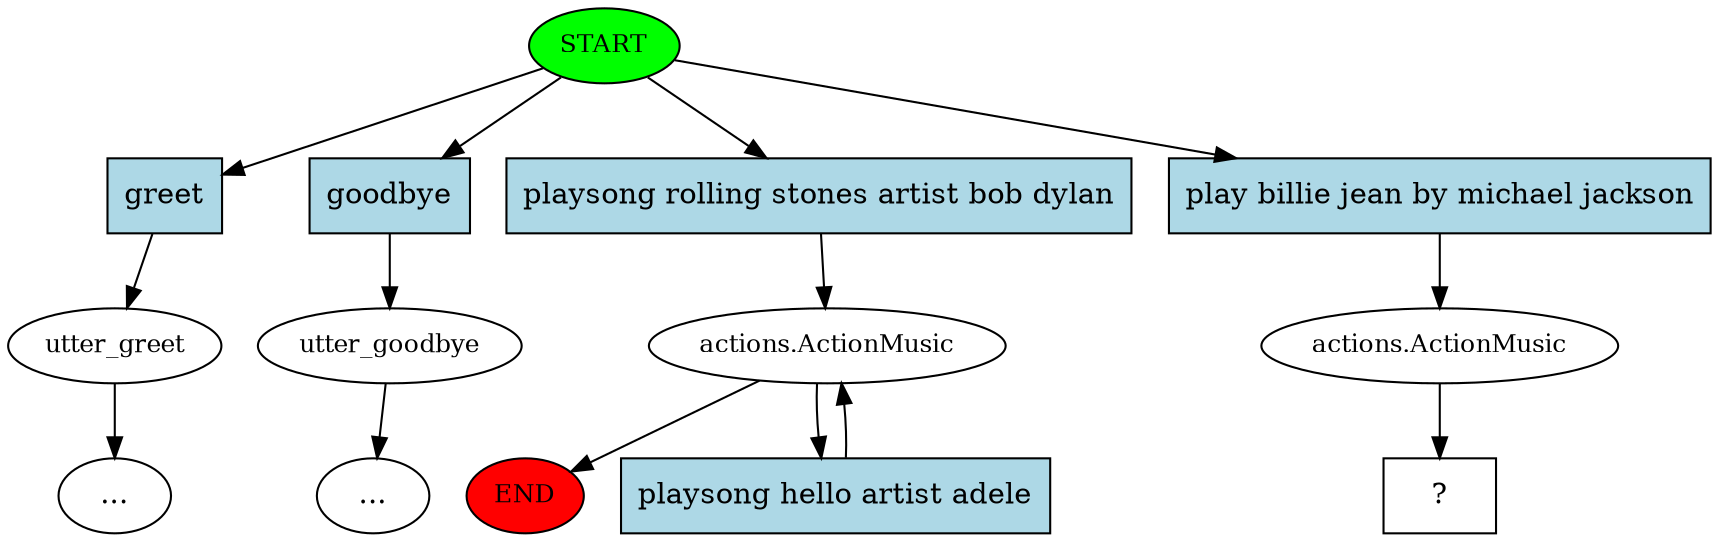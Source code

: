 digraph  {
0 [class="start active", fillcolor=green, fontsize=12, label=START, style=filled];
"-1" [class=end, fillcolor=red, fontsize=12, label=END, style=filled];
1 [class="", fontsize=12, label=utter_greet];
2 [class="", fontsize=12, label=utter_goodbye];
"-4" [class=ellipsis, label="..."];
3 [class="", fontsize=12, label="actions.ActionMusic"];
"-5" [class=ellipsis, label="..."];
7 [class=active, fontsize=12, label="actions.ActionMusic"];
8 [class="intent dashed active", label="  ?  ", shape=rect];
9 [class=intent, fillcolor=lightblue, label=greet, shape=rect, style=filled];
10 [class=intent, fillcolor=lightblue, label=goodbye, shape=rect, style=filled];
11 [class=intent, fillcolor=lightblue, label="playsong rolling stones artist bob dylan", shape=rect, style=filled];
12 [class="intent active", fillcolor=lightblue, label="play billie jean by michael jackson", shape=rect, style=filled];
13 [class=intent, fillcolor=lightblue, label="playsong hello artist adele", shape=rect, style=filled];
0 -> 9  [class="", key=0];
0 -> 10  [class="", key=0];
0 -> 11  [class="", key=0];
0 -> 12  [class=active, key=0];
1 -> "-5"  [class="", key=NONE, label=""];
2 -> "-4"  [class="", key=NONE, label=""];
3 -> "-1"  [class="", key=NONE, label=""];
3 -> 13  [class="", key=0];
7 -> 8  [class=active, key=NONE, label=""];
9 -> 1  [class="", key=0];
10 -> 2  [class="", key=0];
11 -> 3  [class="", key=0];
12 -> 7  [class=active, key=0];
13 -> 3  [class="", key=0];
}
